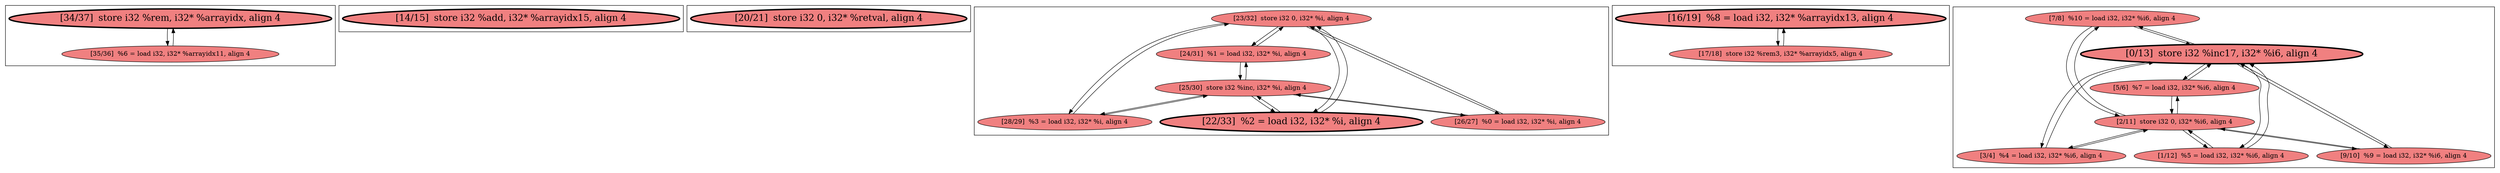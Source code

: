 
digraph G {





subgraph cluster4 {


node56 [penwidth=3.0,fontsize=20,fillcolor=lightcoral,label="[34/37]  store i32 %rem, i32* %arrayidx, align 4",shape=ellipse,style=filled ]
node55 [fillcolor=lightcoral,label="[35/36]  %6 = load i32, i32* %arrayidx11, align 4",shape=ellipse,style=filled ]

node55->node56 [ ]
node56->node55 [ ]


}

subgraph cluster3 {


node54 [penwidth=3.0,fontsize=20,fillcolor=lightcoral,label="[14/15]  store i32 %add, i32* %arrayidx15, align 4",shape=ellipse,style=filled ]



}

subgraph cluster2 {


node53 [penwidth=3.0,fontsize=20,fillcolor=lightcoral,label="[20/21]  store i32 0, i32* %retval, align 4",shape=ellipse,style=filled ]



}

subgraph cluster5 {


node62 [fillcolor=lightcoral,label="[23/32]  store i32 0, i32* %i, align 4",shape=ellipse,style=filled ]
node60 [fillcolor=lightcoral,label="[24/31]  %1 = load i32, i32* %i, align 4",shape=ellipse,style=filled ]
node59 [fillcolor=lightcoral,label="[25/30]  store i32 %inc, i32* %i, align 4",shape=ellipse,style=filled ]
node57 [fillcolor=lightcoral,label="[28/29]  %3 = load i32, i32* %i, align 4",shape=ellipse,style=filled ]
node61 [penwidth=3.0,fontsize=20,fillcolor=lightcoral,label="[22/33]  %2 = load i32, i32* %i, align 4",shape=ellipse,style=filled ]
node58 [fillcolor=lightcoral,label="[26/27]  %0 = load i32, i32* %i, align 4",shape=ellipse,style=filled ]

node58->node62 [ ]
node60->node62 [ ]
node62->node58 [ ]
node59->node58 [ ]
node62->node60 [ ]
node58->node59 [ ]
node62->node57 [ ]
node61->node62 [ ]
node59->node57 [ ]
node62->node61 [ ]
node57->node62 [ ]
node61->node59 [ ]
node60->node59 [ ]
node59->node60 [ ]
node57->node59 [ ]
node59->node61 [ ]


}

subgraph cluster0 {


node45 [penwidth=3.0,fontsize=20,fillcolor=lightcoral,label="[16/19]  %8 = load i32, i32* %arrayidx13, align 4",shape=ellipse,style=filled ]
node44 [fillcolor=lightcoral,label="[17/18]  store i32 %rem3, i32* %arrayidx5, align 4",shape=ellipse,style=filled ]

node44->node45 [ ]
node45->node44 [ ]


}

subgraph cluster1 {


node52 [fillcolor=lightcoral,label="[7/8]  %10 = load i32, i32* %i6, align 4",shape=ellipse,style=filled ]
node47 [fillcolor=lightcoral,label="[1/12]  %5 = load i32, i32* %i6, align 4",shape=ellipse,style=filled ]
node46 [fillcolor=lightcoral,label="[9/10]  %9 = load i32, i32* %i6, align 4",shape=ellipse,style=filled ]
node48 [fillcolor=lightcoral,label="[3/4]  %4 = load i32, i32* %i6, align 4",shape=ellipse,style=filled ]
node49 [penwidth=3.0,fontsize=20,fillcolor=lightcoral,label="[0/13]  store i32 %inc17, i32* %i6, align 4",shape=ellipse,style=filled ]
node50 [fillcolor=lightcoral,label="[5/6]  %7 = load i32, i32* %i6, align 4",shape=ellipse,style=filled ]
node51 [fillcolor=lightcoral,label="[2/11]  store i32 0, i32* %i6, align 4",shape=ellipse,style=filled ]

node50->node51 [ ]
node51->node50 [ ]
node49->node52 [ ]
node49->node46 [ ]
node47->node49 [ ]
node49->node47 [ ]
node51->node48 [ ]
node52->node51 [ ]
node51->node52 [ ]
node48->node51 [ ]
node48->node49 [ ]
node47->node51 [ ]
node46->node49 [ ]
node46->node51 [ ]
node49->node48 [ ]
node51->node47 [ ]
node51->node46 [ ]
node49->node50 [ ]
node52->node49 [ ]
node50->node49 [ ]


}

}
